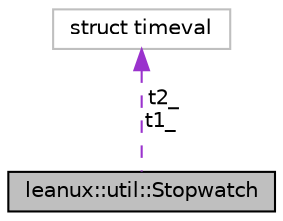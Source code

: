 digraph "leanux::util::Stopwatch"
{
 // LATEX_PDF_SIZE
  bgcolor="transparent";
  edge [fontname="Helvetica",fontsize="10",labelfontname="Helvetica",labelfontsize="10"];
  node [fontname="Helvetica",fontsize="10",shape=record];
  Node1 [label="leanux::util::Stopwatch",height=0.2,width=0.4,color="black", fillcolor="grey75", style="filled", fontcolor="black",tooltip="Stopwatch to time durations with microsecond precision."];
  Node2 -> Node1 [dir="back",color="darkorchid3",fontsize="10",style="dashed",label=" t2_\nt1_" ,fontname="Helvetica"];
  Node2 [label="struct timeval",height=0.2,width=0.4,color="grey75",tooltip=" "];
}
